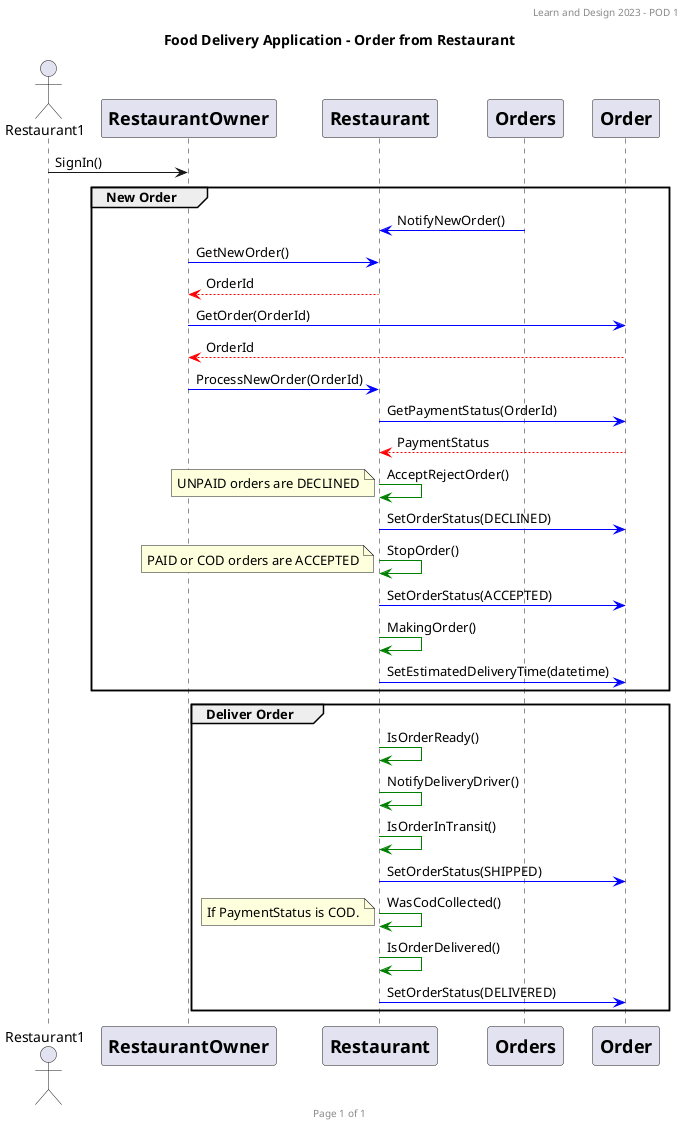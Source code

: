 @startuml
header Learn and Design 2023 - POD 1
footer Page %page% of %lastpage%

title: Food Delivery Application - Order from Restaurant

actor Restaurant1

participant RestaurantOwner [
    = RestaurantOwner
]

participant Restaurant [
    = Restaurant
]

participant Orders [
    = Orders
]

participant Order [
    = Order
]

Restaurant1 -> RestaurantOwner : SignIn()
    group New Order
Orders -[#blue]> Restaurant : NotifyNewOrder()
RestaurantOwner -[#blue]> Restaurant : GetNewOrder()
Restaurant -[#red]-> RestaurantOwner : OrderId
RestaurantOwner -[#blue]> Order : GetOrder(OrderId)
Order -[#red]-> RestaurantOwner : OrderId
RestaurantOwner -[#blue]> Restaurant : ProcessNewOrder(OrderId)
Restaurant -[#blue]> Order : GetPaymentStatus(OrderId)
Order -[#red]-> Restaurant : PaymentStatus
Restaurant -[#green]> Restaurant : AcceptRejectOrder()
    note left
        UNPAID orders are DECLINED
    end note
Restaurant -[#blue]> Order : SetOrderStatus(DECLINED)
Restaurant -[#green]> Restaurant : StopOrder()
    note left
        PAID or COD orders are ACCEPTED
    end note
Restaurant -[#blue]> Order : SetOrderStatus(ACCEPTED)

Restaurant -[#green]> Restaurant : MakingOrder()
Restaurant -[#blue]> Order : SetEstimatedDeliveryTime(datetime)
    end
    group Deliver Order
Restaurant -[#green]> Restaurant : IsOrderReady()
Restaurant -[#green]> Restaurant : NotifyDeliveryDriver()
Restaurant -[#green]> Restaurant : IsOrderInTransit()
Restaurant -[#blue]> Order : SetOrderStatus(SHIPPED)
Restaurant -[#green]> Restaurant : WasCodCollected()
    note left
        If PaymentStatus is COD.
    end note
Restaurant -[#green]> Restaurant : IsOrderDelivered()
Restaurant -[#blue]> Order : SetOrderStatus(DELIVERED)
    end
@enduml